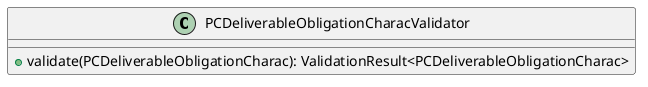 @startuml

    class PCDeliverableObligationCharacValidator [[PCDeliverableObligationCharacValidator.html]] {
        +validate(PCDeliverableObligationCharac): ValidationResult<PCDeliverableObligationCharac>
    }

@enduml

